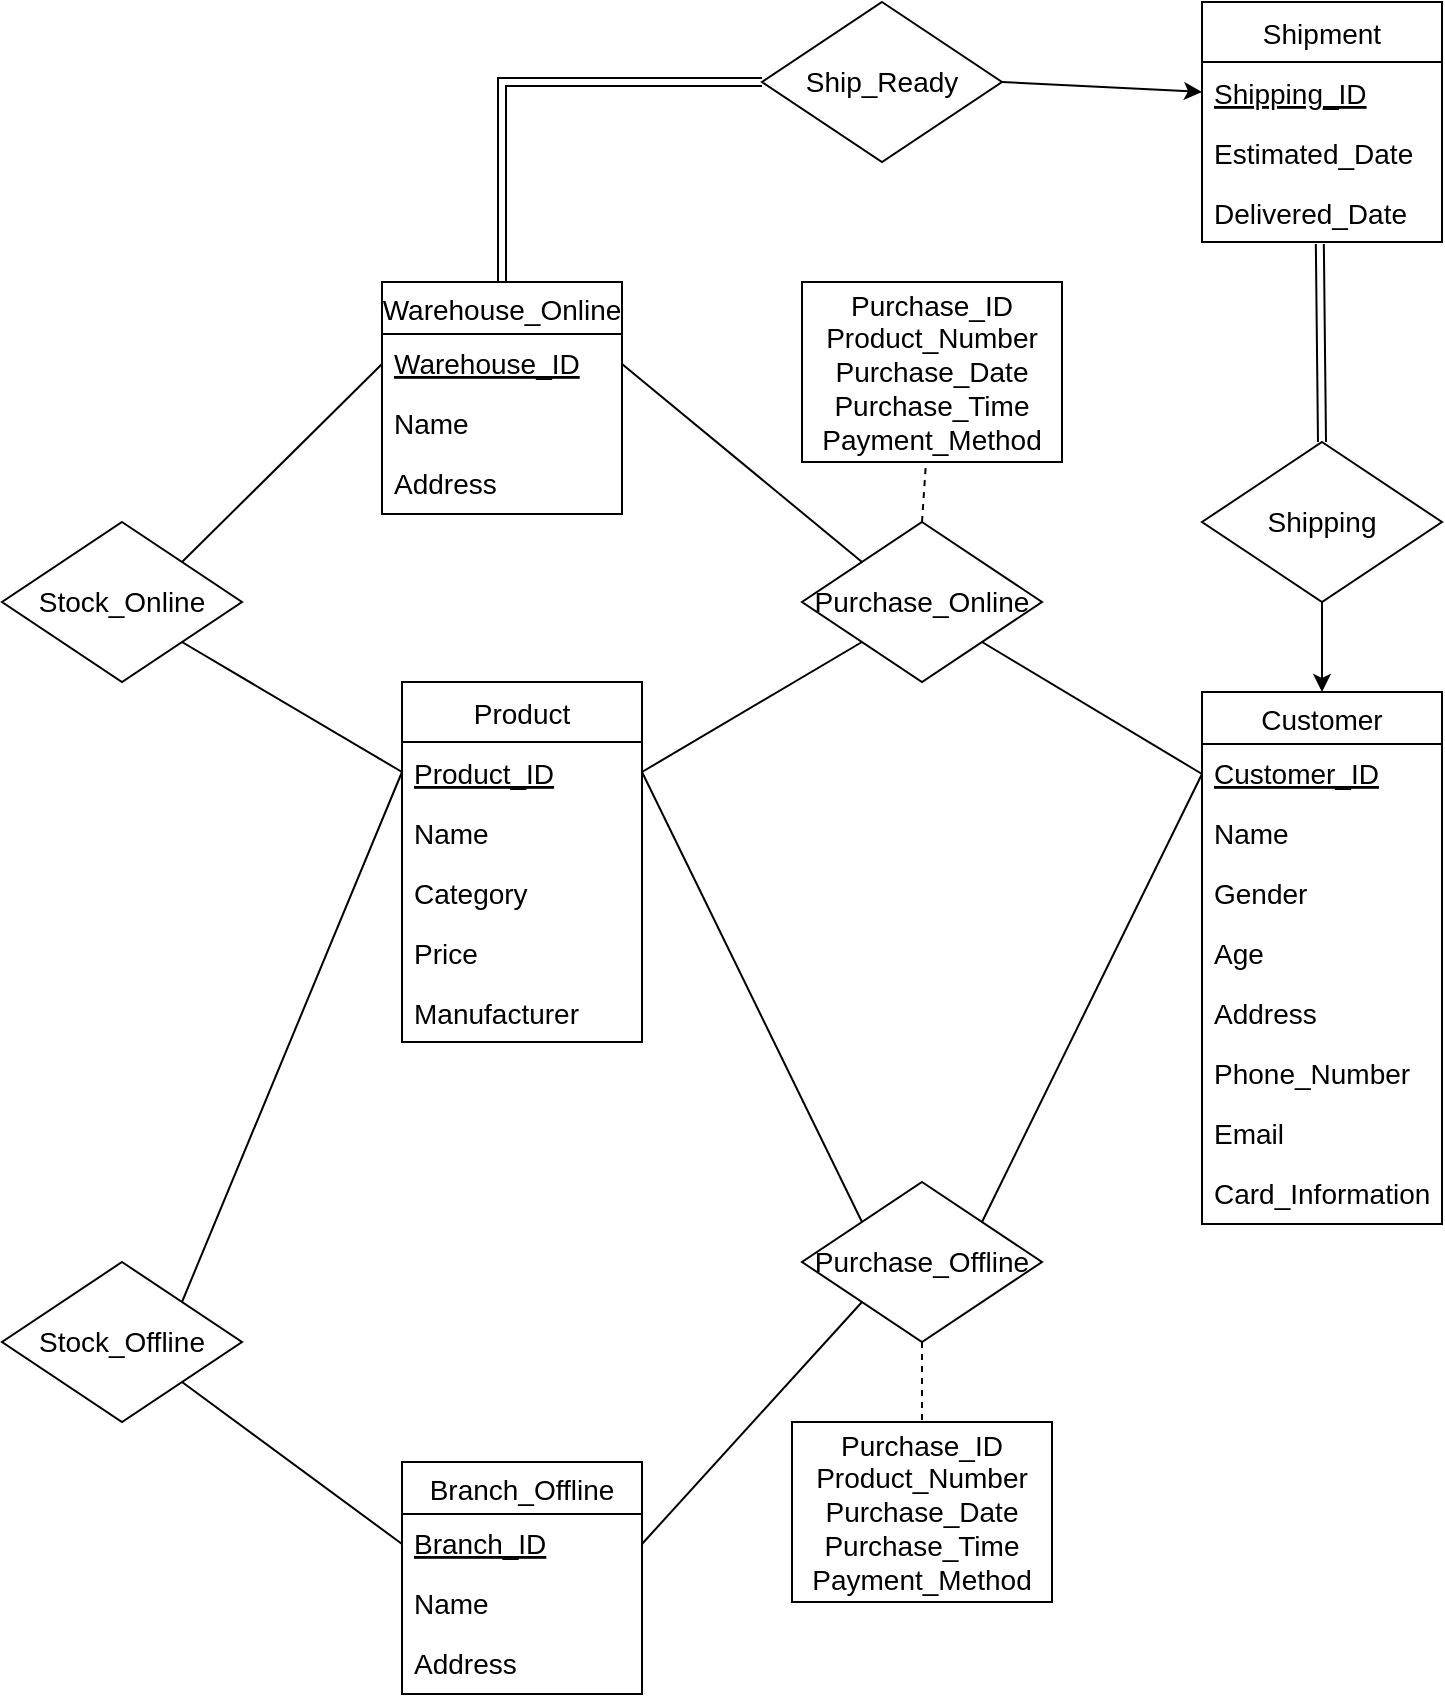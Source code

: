 <mxfile version="17.4.6" type="device"><diagram id="R2lEEEUBdFMjLlhIrx00" name="Page-1"><mxGraphModel dx="1673" dy="876" grid="1" gridSize="10" guides="1" tooltips="1" connect="1" arrows="1" fold="1" page="1" pageScale="1" pageWidth="2000" pageHeight="2000" background="#FFFFFF" math="0" shadow="0" extFonts="Permanent Marker^https://fonts.googleapis.com/css?family=Permanent+Marker"><root><mxCell id="0"/><mxCell id="1" parent="0"/><mxCell id="h4ssLxM88mDc8D42acWg-1" value="Product" style="swimlane;fontStyle=0;childLayout=stackLayout;horizontal=1;startSize=30;horizontalStack=0;resizeParent=1;resizeParentMax=0;resizeLast=0;collapsible=1;marginBottom=0;fontSize=14;" parent="1" vertex="1"><mxGeometry x="510" y="470" width="120" height="180" as="geometry"/></mxCell><mxCell id="h4ssLxM88mDc8D42acWg-2" value="Product_ID" style="text;strokeColor=none;fillColor=none;align=left;verticalAlign=middle;spacingLeft=4;spacingRight=4;overflow=hidden;points=[[0,0.5],[1,0.5]];portConstraint=eastwest;rotatable=0;fontStyle=4;fontSize=14;" parent="h4ssLxM88mDc8D42acWg-1" vertex="1"><mxGeometry y="30" width="120" height="30" as="geometry"/></mxCell><mxCell id="h4ssLxM88mDc8D42acWg-3" value="Name" style="text;strokeColor=none;fillColor=none;align=left;verticalAlign=middle;spacingLeft=4;spacingRight=4;overflow=hidden;points=[[0,0.5],[1,0.5]];portConstraint=eastwest;rotatable=0;fontSize=14;" parent="h4ssLxM88mDc8D42acWg-1" vertex="1"><mxGeometry y="60" width="120" height="30" as="geometry"/></mxCell><mxCell id="h4ssLxM88mDc8D42acWg-4" value="Category" style="text;strokeColor=none;fillColor=none;align=left;verticalAlign=middle;spacingLeft=4;spacingRight=4;overflow=hidden;points=[[0,0.5],[1,0.5]];portConstraint=eastwest;rotatable=0;fontSize=14;" parent="h4ssLxM88mDc8D42acWg-1" vertex="1"><mxGeometry y="90" width="120" height="30" as="geometry"/></mxCell><mxCell id="h4ssLxM88mDc8D42acWg-8" value="Price" style="text;strokeColor=none;fillColor=none;align=left;verticalAlign=middle;spacingLeft=4;spacingRight=4;overflow=hidden;points=[[0,0.5],[1,0.5]];portConstraint=eastwest;rotatable=0;fontSize=14;" parent="h4ssLxM88mDc8D42acWg-1" vertex="1"><mxGeometry y="120" width="120" height="30" as="geometry"/></mxCell><mxCell id="h4ssLxM88mDc8D42acWg-56" value="Manufacturer" style="text;strokeColor=none;fillColor=none;align=left;verticalAlign=middle;spacingLeft=4;spacingRight=4;overflow=hidden;points=[[0,0.5],[1,0.5]];portConstraint=eastwest;rotatable=0;fontSize=14;" parent="h4ssLxM88mDc8D42acWg-1" vertex="1"><mxGeometry y="150" width="120" height="30" as="geometry"/></mxCell><mxCell id="h4ssLxM88mDc8D42acWg-10" value="Customer" style="swimlane;fontStyle=0;childLayout=stackLayout;horizontal=1;startSize=26;horizontalStack=0;resizeParent=1;resizeParentMax=0;resizeLast=0;collapsible=1;marginBottom=0;align=center;fontSize=14;fillColor=default;" parent="1" vertex="1"><mxGeometry x="910" y="475" width="120" height="266" as="geometry"/></mxCell><mxCell id="h4ssLxM88mDc8D42acWg-11" value="Customer_ID" style="text;strokeColor=none;fillColor=none;spacingLeft=4;spacingRight=4;overflow=hidden;rotatable=0;points=[[0,0.5],[1,0.5]];portConstraint=eastwest;fontSize=14;fontStyle=4" parent="h4ssLxM88mDc8D42acWg-10" vertex="1"><mxGeometry y="26" width="120" height="30" as="geometry"/></mxCell><mxCell id="h4ssLxM88mDc8D42acWg-12" value="Name" style="text;strokeColor=none;fillColor=none;spacingLeft=4;spacingRight=4;overflow=hidden;rotatable=0;points=[[0,0.5],[1,0.5]];portConstraint=eastwest;fontSize=14;" parent="h4ssLxM88mDc8D42acWg-10" vertex="1"><mxGeometry y="56" width="120" height="30" as="geometry"/></mxCell><mxCell id="h4ssLxM88mDc8D42acWg-13" value="Gender" style="text;strokeColor=none;fillColor=none;spacingLeft=4;spacingRight=4;overflow=hidden;rotatable=0;points=[[0,0.5],[1,0.5]];portConstraint=eastwest;fontSize=14;" parent="h4ssLxM88mDc8D42acWg-10" vertex="1"><mxGeometry y="86" width="120" height="30" as="geometry"/></mxCell><mxCell id="h4ssLxM88mDc8D42acWg-14" value="Age" style="text;strokeColor=none;fillColor=none;spacingLeft=4;spacingRight=4;overflow=hidden;rotatable=0;points=[[0,0.5],[1,0.5]];portConstraint=eastwest;fontSize=14;" parent="h4ssLxM88mDc8D42acWg-10" vertex="1"><mxGeometry y="116" width="120" height="30" as="geometry"/></mxCell><mxCell id="h4ssLxM88mDc8D42acWg-15" value="Address" style="text;strokeColor=none;fillColor=none;spacingLeft=4;spacingRight=4;overflow=hidden;rotatable=0;points=[[0,0.5],[1,0.5]];portConstraint=eastwest;fontSize=14;" parent="h4ssLxM88mDc8D42acWg-10" vertex="1"><mxGeometry y="146" width="120" height="30" as="geometry"/></mxCell><mxCell id="h4ssLxM88mDc8D42acWg-16" value="Phone_Number" style="text;strokeColor=none;fillColor=none;spacingLeft=4;spacingRight=4;overflow=hidden;rotatable=0;points=[[0,0.5],[1,0.5]];portConstraint=eastwest;fontSize=14;" parent="h4ssLxM88mDc8D42acWg-10" vertex="1"><mxGeometry y="176" width="120" height="30" as="geometry"/></mxCell><mxCell id="h4ssLxM88mDc8D42acWg-18" value="Email" style="text;strokeColor=none;fillColor=none;spacingLeft=4;spacingRight=4;overflow=hidden;rotatable=0;points=[[0,0.5],[1,0.5]];portConstraint=eastwest;fontSize=14;" parent="h4ssLxM88mDc8D42acWg-10" vertex="1"><mxGeometry y="206" width="120" height="30" as="geometry"/></mxCell><mxCell id="h4ssLxM88mDc8D42acWg-19" value="Card_Information" style="text;strokeColor=none;fillColor=none;spacingLeft=4;spacingRight=4;overflow=hidden;rotatable=0;points=[[0,0.5],[1,0.5]];portConstraint=eastwest;fontSize=14;" parent="h4ssLxM88mDc8D42acWg-10" vertex="1"><mxGeometry y="236" width="120" height="30" as="geometry"/></mxCell><mxCell id="h4ssLxM88mDc8D42acWg-36" value="Branch_Offline" style="swimlane;fontStyle=0;childLayout=stackLayout;horizontal=1;startSize=26;horizontalStack=0;resizeParent=1;resizeParentMax=0;resizeLast=0;collapsible=1;marginBottom=0;align=center;fontSize=14;" parent="1" vertex="1"><mxGeometry x="510" y="860" width="120" height="116" as="geometry"/></mxCell><mxCell id="h4ssLxM88mDc8D42acWg-37" value="Branch_ID" style="text;strokeColor=none;fillColor=none;spacingLeft=4;spacingRight=4;overflow=hidden;rotatable=0;points=[[0,0.5],[1,0.5]];portConstraint=eastwest;fontSize=14;fontStyle=4" parent="h4ssLxM88mDc8D42acWg-36" vertex="1"><mxGeometry y="26" width="120" height="30" as="geometry"/></mxCell><mxCell id="h4ssLxM88mDc8D42acWg-38" value="Name" style="text;strokeColor=none;fillColor=none;spacingLeft=4;spacingRight=4;overflow=hidden;rotatable=0;points=[[0,0.5],[1,0.5]];portConstraint=eastwest;fontSize=14;" parent="h4ssLxM88mDc8D42acWg-36" vertex="1"><mxGeometry y="56" width="120" height="30" as="geometry"/></mxCell><mxCell id="h4ssLxM88mDc8D42acWg-39" value="Address" style="text;strokeColor=none;fillColor=none;spacingLeft=4;spacingRight=4;overflow=hidden;rotatable=0;points=[[0,0.5],[1,0.5]];portConstraint=eastwest;fontSize=14;" parent="h4ssLxM88mDc8D42acWg-36" vertex="1"><mxGeometry y="86" width="120" height="30" as="geometry"/></mxCell><mxCell id="h4ssLxM88mDc8D42acWg-42" value="Warehouse_Online" style="swimlane;fontStyle=0;childLayout=stackLayout;horizontal=1;startSize=26;horizontalStack=0;resizeParent=1;resizeParentMax=0;resizeLast=0;collapsible=1;marginBottom=0;align=center;fontSize=14;" parent="1" vertex="1"><mxGeometry x="500" y="270" width="120" height="116" as="geometry"/></mxCell><mxCell id="h4ssLxM88mDc8D42acWg-44" value="Warehouse_ID" style="text;strokeColor=none;fillColor=none;spacingLeft=4;spacingRight=4;overflow=hidden;rotatable=0;points=[[0,0.5],[1,0.5]];portConstraint=eastwest;fontSize=14;fontStyle=4" parent="h4ssLxM88mDc8D42acWg-42" vertex="1"><mxGeometry y="26" width="120" height="30" as="geometry"/></mxCell><mxCell id="h4ssLxM88mDc8D42acWg-107" value="Name" style="text;strokeColor=none;fillColor=none;spacingLeft=4;spacingRight=4;overflow=hidden;rotatable=0;points=[[0,0.5],[1,0.5]];portConstraint=eastwest;fontSize=14;fontStyle=0" parent="h4ssLxM88mDc8D42acWg-42" vertex="1"><mxGeometry y="56" width="120" height="30" as="geometry"/></mxCell><mxCell id="h4ssLxM88mDc8D42acWg-109" value="Address" style="text;strokeColor=none;fillColor=none;spacingLeft=4;spacingRight=4;overflow=hidden;rotatable=0;points=[[0,0.5],[1,0.5]];portConstraint=eastwest;fontSize=14;fontStyle=0" parent="h4ssLxM88mDc8D42acWg-42" vertex="1"><mxGeometry y="86" width="120" height="30" as="geometry"/></mxCell><mxCell id="h4ssLxM88mDc8D42acWg-133" style="edgeStyle=none;shape=link;rounded=0;orthogonalLoop=1;jettySize=auto;html=1;exitX=0;exitY=0.5;exitDx=0;exitDy=0;entryX=0.5;entryY=0;entryDx=0;entryDy=0;fontSize=14;" parent="1" source="h4ssLxM88mDc8D42acWg-53" target="h4ssLxM88mDc8D42acWg-42" edge="1"><mxGeometry relative="1" as="geometry"><Array as="points"><mxPoint x="560" y="170"/></Array></mxGeometry></mxCell><mxCell id="h4ssLxM88mDc8D42acWg-53" value="Ship_Ready" style="rhombus;whiteSpace=wrap;html=1;fontSize=14;" parent="1" vertex="1"><mxGeometry x="690" y="130" width="120" height="80" as="geometry"/></mxCell><mxCell id="h4ssLxM88mDc8D42acWg-66" value="Purchase_Online" style="rhombus;whiteSpace=wrap;html=1;fontSize=14;" parent="1" vertex="1"><mxGeometry x="710" y="390" width="120" height="80" as="geometry"/></mxCell><mxCell id="h4ssLxM88mDc8D42acWg-67" value="" style="endArrow=none;html=1;rounded=0;fontSize=14;exitX=0;exitY=1;exitDx=0;exitDy=0;entryX=1;entryY=0.5;entryDx=0;entryDy=0;" parent="1" source="h4ssLxM88mDc8D42acWg-66" target="h4ssLxM88mDc8D42acWg-2" edge="1"><mxGeometry width="50" height="50" relative="1" as="geometry"><mxPoint x="490" y="570" as="sourcePoint"/><mxPoint x="540" y="520" as="targetPoint"/></mxGeometry></mxCell><mxCell id="h4ssLxM88mDc8D42acWg-68" value="" style="endArrow=none;html=1;rounded=0;fontSize=14;exitX=1;exitY=1;exitDx=0;exitDy=0;entryX=0;entryY=0.5;entryDx=0;entryDy=0;" parent="1" source="h4ssLxM88mDc8D42acWg-66" target="h4ssLxM88mDc8D42acWg-11" edge="1"><mxGeometry width="50" height="50" relative="1" as="geometry"><mxPoint x="490" y="570" as="sourcePoint"/><mxPoint x="540" y="520" as="targetPoint"/></mxGeometry></mxCell><mxCell id="h4ssLxM88mDc8D42acWg-87" value="" style="endArrow=none;html=1;rounded=0;fontSize=14;exitX=1;exitY=0.5;exitDx=0;exitDy=0;entryX=0;entryY=0;entryDx=0;entryDy=0;" parent="1" source="h4ssLxM88mDc8D42acWg-44" target="h4ssLxM88mDc8D42acWg-66" edge="1"><mxGeometry width="50" height="50" relative="1" as="geometry"><mxPoint x="850" y="600" as="sourcePoint"/><mxPoint x="900" y="550" as="targetPoint"/></mxGeometry></mxCell><mxCell id="h4ssLxM88mDc8D42acWg-88" value="Purchase_Offline" style="rhombus;whiteSpace=wrap;html=1;fontSize=14;" parent="1" vertex="1"><mxGeometry x="710" y="720" width="120" height="80" as="geometry"/></mxCell><mxCell id="h4ssLxM88mDc8D42acWg-89" value="" style="endArrow=none;html=1;rounded=0;fontSize=14;entryX=0;entryY=0.5;entryDx=0;entryDy=0;exitX=1;exitY=0;exitDx=0;exitDy=0;" parent="1" source="h4ssLxM88mDc8D42acWg-88" target="h4ssLxM88mDc8D42acWg-11" edge="1"><mxGeometry width="50" height="50" relative="1" as="geometry"><mxPoint x="850" y="600" as="sourcePoint"/><mxPoint x="900" y="550" as="targetPoint"/></mxGeometry></mxCell><mxCell id="h4ssLxM88mDc8D42acWg-90" value="" style="endArrow=none;html=1;rounded=0;fontSize=14;exitX=1;exitY=0.5;exitDx=0;exitDy=0;entryX=0;entryY=0;entryDx=0;entryDy=0;" parent="1" source="h4ssLxM88mDc8D42acWg-2" target="h4ssLxM88mDc8D42acWg-88" edge="1"><mxGeometry width="50" height="50" relative="1" as="geometry"><mxPoint x="850" y="600" as="sourcePoint"/><mxPoint x="900" y="550" as="targetPoint"/></mxGeometry></mxCell><mxCell id="h4ssLxM88mDc8D42acWg-91" value="" style="endArrow=none;html=1;rounded=0;fontSize=14;exitX=1;exitY=0.5;exitDx=0;exitDy=0;entryX=0;entryY=1;entryDx=0;entryDy=0;" parent="1" source="h4ssLxM88mDc8D42acWg-37" target="h4ssLxM88mDc8D42acWg-88" edge="1"><mxGeometry width="50" height="50" relative="1" as="geometry"><mxPoint x="850" y="600" as="sourcePoint"/><mxPoint x="900" y="550" as="targetPoint"/></mxGeometry></mxCell><mxCell id="h4ssLxM88mDc8D42acWg-103" value="" style="endArrow=none;dashed=1;html=1;rounded=0;fontSize=14;exitX=0.5;exitY=0;exitDx=0;exitDy=0;" parent="1" source="h4ssLxM88mDc8D42acWg-66" target="h4ssLxM88mDc8D42acWg-104" edge="1"><mxGeometry width="50" height="50" relative="1" as="geometry"><mxPoint x="830" y="600" as="sourcePoint"/><mxPoint x="770" y="360" as="targetPoint"/></mxGeometry></mxCell><mxCell id="h4ssLxM88mDc8D42acWg-104" value="Purchase_ID&lt;br&gt;Product_Number&lt;br&gt;Purchase_Date&lt;br&gt;Purchase_Time&lt;br&gt;Payment_Method" style="rounded=0;whiteSpace=wrap;html=1;fontSize=14;" parent="1" vertex="1"><mxGeometry x="710" y="270" width="130" height="90" as="geometry"/></mxCell><mxCell id="h4ssLxM88mDc8D42acWg-106" value="" style="endArrow=none;dashed=1;html=1;rounded=0;fontSize=14;exitX=0.5;exitY=1;exitDx=0;exitDy=0;entryX=0.5;entryY=0;entryDx=0;entryDy=0;" parent="1" source="h4ssLxM88mDc8D42acWg-88" target="Sg39gZ3htqjvagDv4BTC-11" edge="1"><mxGeometry width="50" height="50" relative="1" as="geometry"><mxPoint x="830" y="600" as="sourcePoint"/><mxPoint x="770.0" y="830.0" as="targetPoint"/></mxGeometry></mxCell><mxCell id="h4ssLxM88mDc8D42acWg-125" value="Shipment" style="swimlane;fontStyle=0;childLayout=stackLayout;horizontal=1;startSize=30;horizontalStack=0;resizeParent=1;resizeParentMax=0;resizeLast=0;collapsible=1;marginBottom=0;fontSize=14;" parent="1" vertex="1"><mxGeometry x="910" y="130" width="120" height="120" as="geometry"/></mxCell><mxCell id="h4ssLxM88mDc8D42acWg-126" value="Shipping_ID" style="text;strokeColor=none;fillColor=none;align=left;verticalAlign=middle;spacingLeft=4;spacingRight=4;overflow=hidden;points=[[0,0.5],[1,0.5]];portConstraint=eastwest;rotatable=0;fontSize=14;fontStyle=4" parent="h4ssLxM88mDc8D42acWg-125" vertex="1"><mxGeometry y="30" width="120" height="30" as="geometry"/></mxCell><mxCell id="h4ssLxM88mDc8D42acWg-127" value="Estimated_Date" style="text;strokeColor=none;fillColor=none;align=left;verticalAlign=middle;spacingLeft=4;spacingRight=4;overflow=hidden;points=[[0,0.5],[1,0.5]];portConstraint=eastwest;rotatable=0;fontSize=14;" parent="h4ssLxM88mDc8D42acWg-125" vertex="1"><mxGeometry y="60" width="120" height="30" as="geometry"/></mxCell><mxCell id="h4ssLxM88mDc8D42acWg-128" value="Delivered_Date" style="text;strokeColor=none;fillColor=none;align=left;verticalAlign=middle;spacingLeft=4;spacingRight=4;overflow=hidden;points=[[0,0.5],[1,0.5]];portConstraint=eastwest;rotatable=0;fontSize=14;" parent="h4ssLxM88mDc8D42acWg-125" vertex="1"><mxGeometry y="90" width="120" height="30" as="geometry"/></mxCell><mxCell id="h4ssLxM88mDc8D42acWg-130" value="Shipping" style="rhombus;whiteSpace=wrap;html=1;fontSize=14;" parent="1" vertex="1"><mxGeometry x="910" y="350" width="120" height="80" as="geometry"/></mxCell><mxCell id="h4ssLxM88mDc8D42acWg-131" value="" style="endArrow=none;html=1;rounded=0;fontSize=14;entryX=0.5;entryY=0;entryDx=0;entryDy=0;exitX=0.491;exitY=1.033;exitDx=0;exitDy=0;exitPerimeter=0;shape=link;" parent="1" source="h4ssLxM88mDc8D42acWg-128" target="h4ssLxM88mDc8D42acWg-130" edge="1"><mxGeometry width="50" height="50" relative="1" as="geometry"><mxPoint x="750" y="570" as="sourcePoint"/><mxPoint x="800" y="520" as="targetPoint"/></mxGeometry></mxCell><mxCell id="h4ssLxM88mDc8D42acWg-134" value="" style="endArrow=classic;html=1;rounded=0;fontSize=14;exitX=1;exitY=0.5;exitDx=0;exitDy=0;entryX=0;entryY=0.5;entryDx=0;entryDy=0;" parent="1" source="h4ssLxM88mDc8D42acWg-53" target="h4ssLxM88mDc8D42acWg-126" edge="1"><mxGeometry width="50" height="50" relative="1" as="geometry"><mxPoint x="750" y="460" as="sourcePoint"/><mxPoint x="800" y="410" as="targetPoint"/></mxGeometry></mxCell><mxCell id="h4ssLxM88mDc8D42acWg-135" value="" style="endArrow=classic;html=1;rounded=0;fontSize=14;exitX=0.5;exitY=1;exitDx=0;exitDy=0;entryX=0.5;entryY=0;entryDx=0;entryDy=0;" parent="1" source="h4ssLxM88mDc8D42acWg-130" target="h4ssLxM88mDc8D42acWg-10" edge="1"><mxGeometry width="50" height="50" relative="1" as="geometry"><mxPoint x="750" y="460" as="sourcePoint"/><mxPoint x="800" y="410" as="targetPoint"/></mxGeometry></mxCell><mxCell id="Sg39gZ3htqjvagDv4BTC-11" value="Purchase_ID&lt;br&gt;Product_Number&lt;br&gt;Purchase_Date&lt;br&gt;Purchase_Time&lt;br&gt;Payment_Method" style="rounded=0;whiteSpace=wrap;html=1;fontSize=14;" parent="1" vertex="1"><mxGeometry x="705" y="840" width="130" height="90" as="geometry"/></mxCell><mxCell id="WpgVa1DXrJwRMWuTTryY-7" value="Stock_Online" style="rhombus;whiteSpace=wrap;html=1;fontSize=14;" vertex="1" parent="1"><mxGeometry x="310" y="390" width="120" height="80" as="geometry"/></mxCell><mxCell id="WpgVa1DXrJwRMWuTTryY-11" value="" style="endArrow=none;html=1;rounded=0;exitX=1;exitY=0;exitDx=0;exitDy=0;entryX=0;entryY=0.5;entryDx=0;entryDy=0;" edge="1" parent="1" source="WpgVa1DXrJwRMWuTTryY-7" target="h4ssLxM88mDc8D42acWg-44"><mxGeometry width="50" height="50" relative="1" as="geometry"><mxPoint x="920" y="580" as="sourcePoint"/><mxPoint x="970" y="530" as="targetPoint"/></mxGeometry></mxCell><mxCell id="WpgVa1DXrJwRMWuTTryY-12" value="" style="endArrow=none;html=1;rounded=0;exitX=1;exitY=1;exitDx=0;exitDy=0;entryX=0;entryY=0.5;entryDx=0;entryDy=0;" edge="1" parent="1" source="WpgVa1DXrJwRMWuTTryY-7" target="h4ssLxM88mDc8D42acWg-2"><mxGeometry width="50" height="50" relative="1" as="geometry"><mxPoint x="920" y="580" as="sourcePoint"/><mxPoint x="970" y="530" as="targetPoint"/></mxGeometry></mxCell><mxCell id="WpgVa1DXrJwRMWuTTryY-13" value="Stock_Offline" style="rhombus;whiteSpace=wrap;html=1;fontSize=14;" vertex="1" parent="1"><mxGeometry x="310" y="760" width="120" height="80" as="geometry"/></mxCell><mxCell id="WpgVa1DXrJwRMWuTTryY-14" value="" style="endArrow=none;html=1;rounded=0;exitX=1;exitY=0;exitDx=0;exitDy=0;entryX=0;entryY=0.5;entryDx=0;entryDy=0;" edge="1" parent="1" source="WpgVa1DXrJwRMWuTTryY-13" target="h4ssLxM88mDc8D42acWg-2"><mxGeometry width="50" height="50" relative="1" as="geometry"><mxPoint x="920" y="580" as="sourcePoint"/><mxPoint x="970" y="530" as="targetPoint"/></mxGeometry></mxCell><mxCell id="WpgVa1DXrJwRMWuTTryY-15" value="" style="endArrow=none;html=1;rounded=0;exitX=1;exitY=1;exitDx=0;exitDy=0;entryX=0;entryY=0.5;entryDx=0;entryDy=0;" edge="1" parent="1" source="WpgVa1DXrJwRMWuTTryY-13" target="h4ssLxM88mDc8D42acWg-37"><mxGeometry width="50" height="50" relative="1" as="geometry"><mxPoint x="920" y="580" as="sourcePoint"/><mxPoint x="970" y="530" as="targetPoint"/></mxGeometry></mxCell></root></mxGraphModel></diagram></mxfile>
